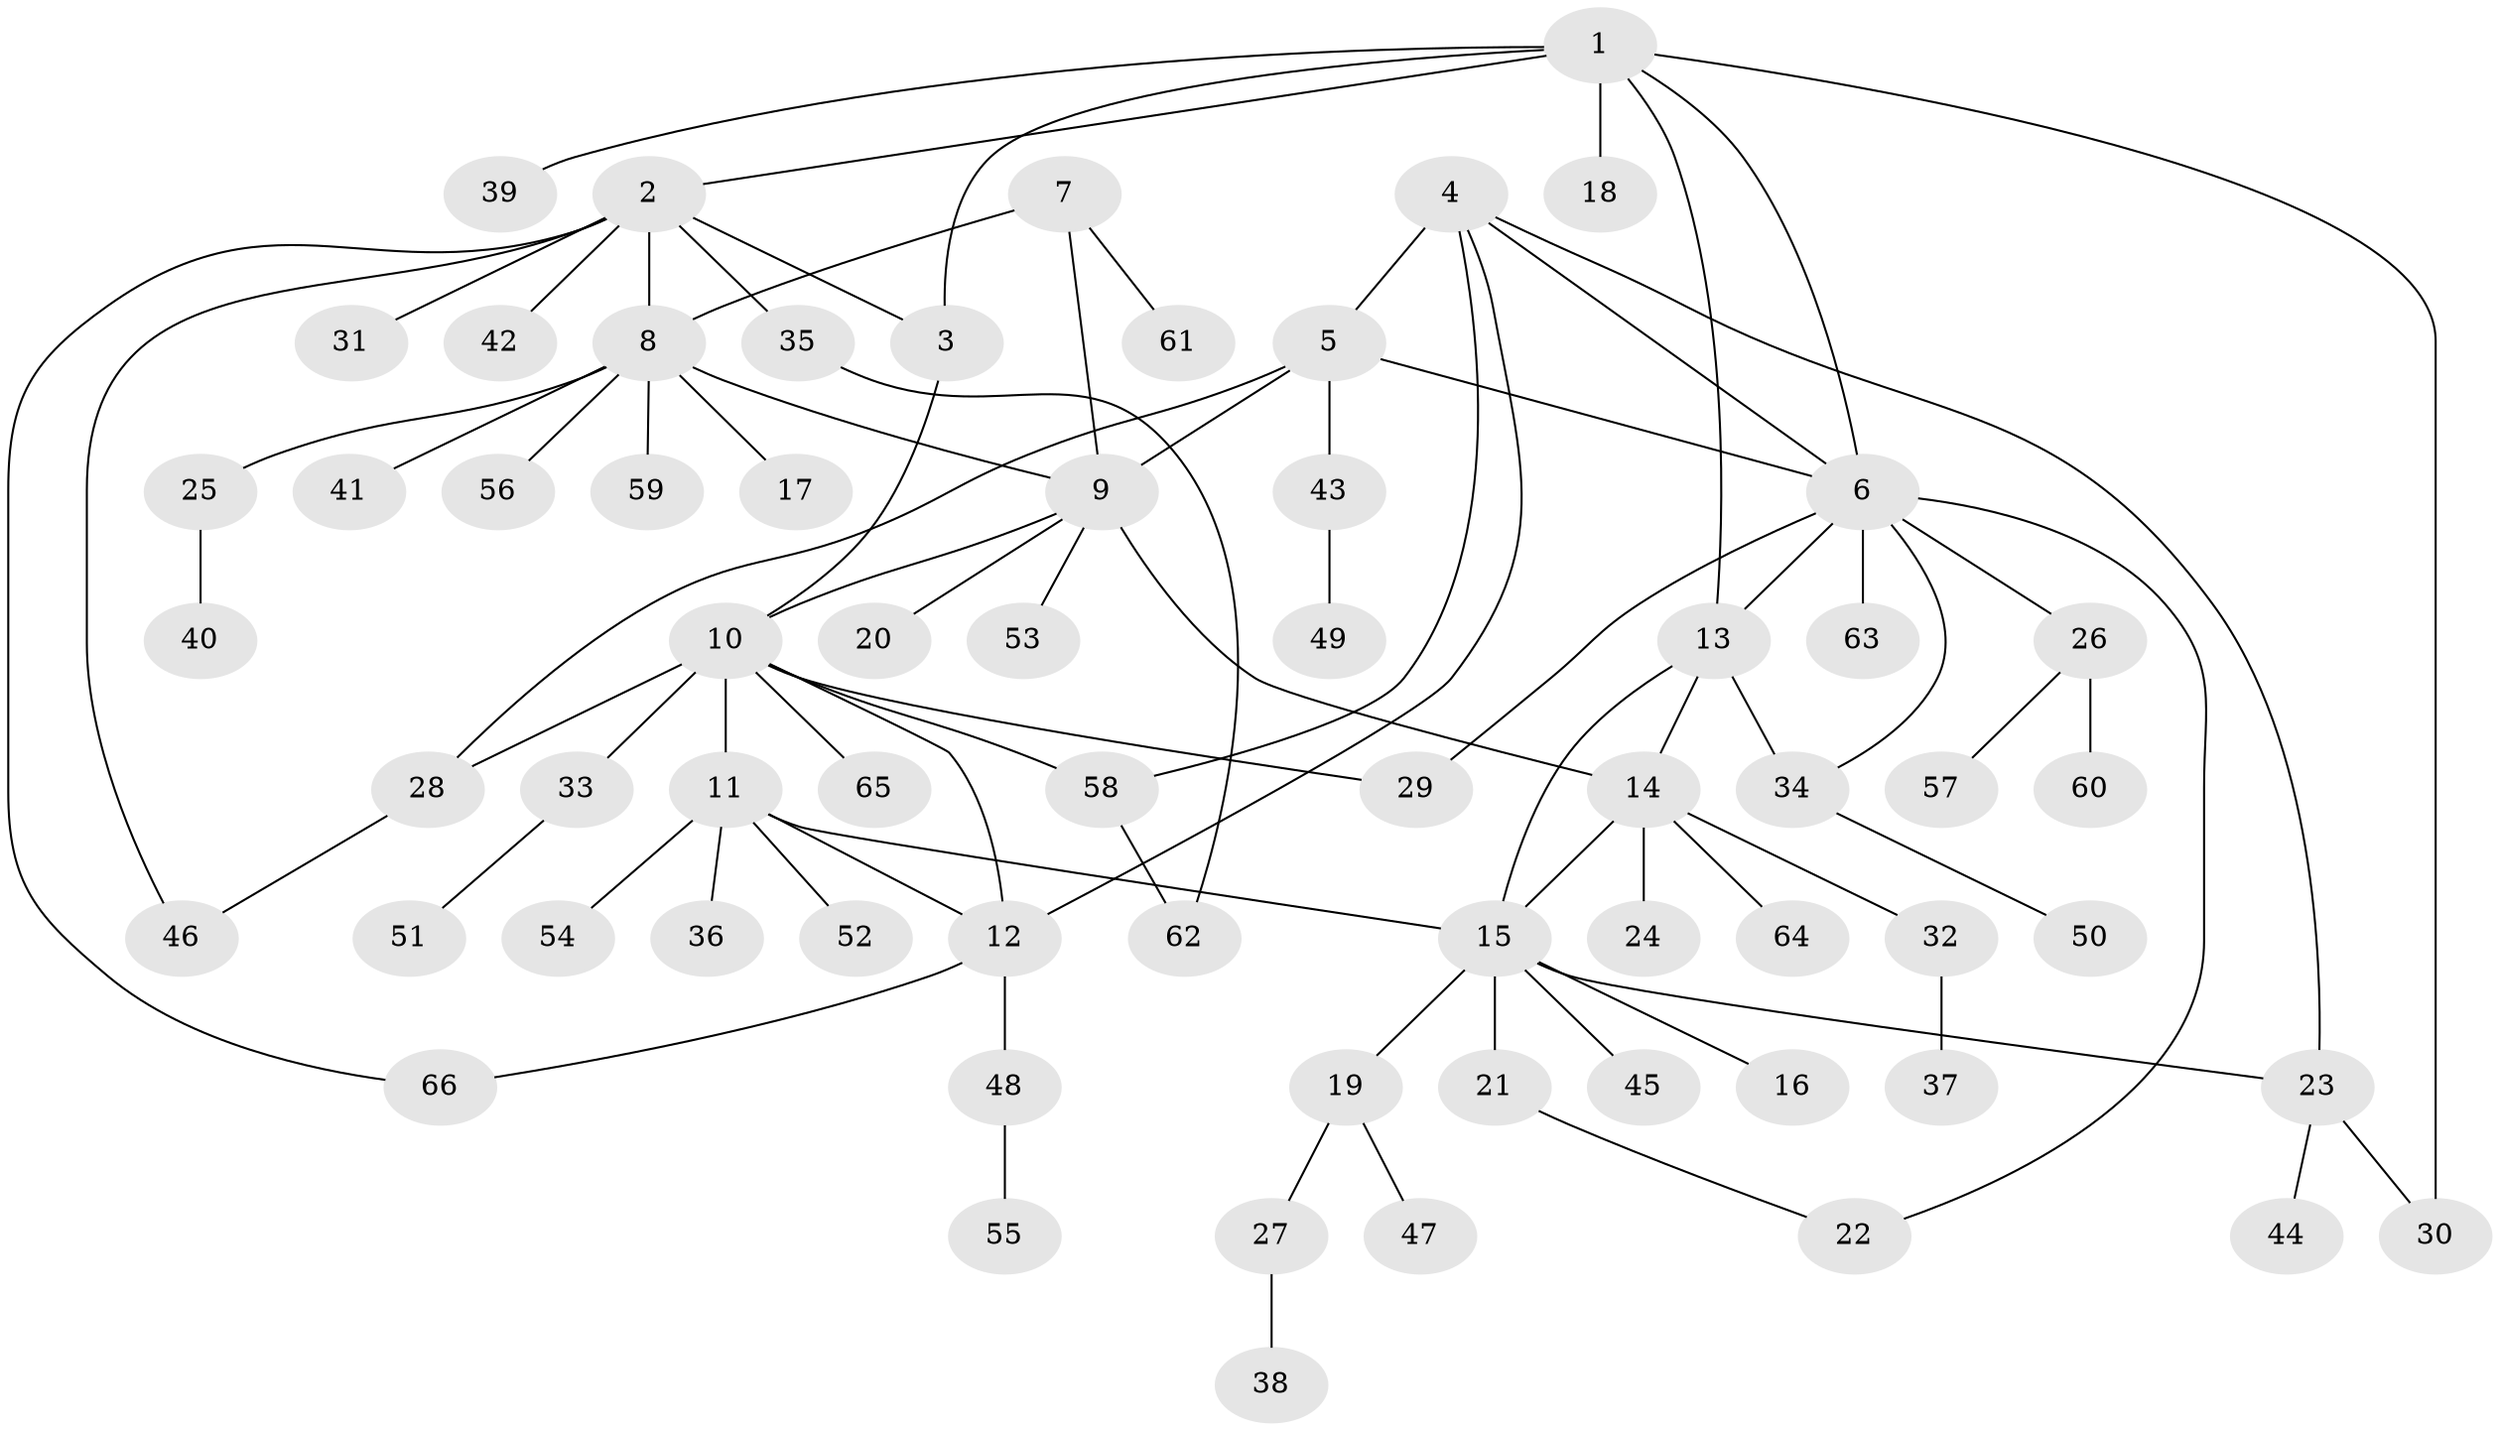 // coarse degree distribution, {5: 0.07692307692307693, 7: 0.07692307692307693, 1: 0.717948717948718, 10: 0.02564102564102564, 2: 0.05128205128205128, 3: 0.02564102564102564, 11: 0.02564102564102564}
// Generated by graph-tools (version 1.1) at 2025/58/03/04/25 21:58:33]
// undirected, 66 vertices, 86 edges
graph export_dot {
graph [start="1"]
  node [color=gray90,style=filled];
  1;
  2;
  3;
  4;
  5;
  6;
  7;
  8;
  9;
  10;
  11;
  12;
  13;
  14;
  15;
  16;
  17;
  18;
  19;
  20;
  21;
  22;
  23;
  24;
  25;
  26;
  27;
  28;
  29;
  30;
  31;
  32;
  33;
  34;
  35;
  36;
  37;
  38;
  39;
  40;
  41;
  42;
  43;
  44;
  45;
  46;
  47;
  48;
  49;
  50;
  51;
  52;
  53;
  54;
  55;
  56;
  57;
  58;
  59;
  60;
  61;
  62;
  63;
  64;
  65;
  66;
  1 -- 2;
  1 -- 3;
  1 -- 6;
  1 -- 13;
  1 -- 18;
  1 -- 30;
  1 -- 39;
  2 -- 3;
  2 -- 8;
  2 -- 31;
  2 -- 35;
  2 -- 42;
  2 -- 46;
  2 -- 66;
  3 -- 10;
  4 -- 5;
  4 -- 6;
  4 -- 12;
  4 -- 23;
  4 -- 58;
  5 -- 6;
  5 -- 9;
  5 -- 28;
  5 -- 43;
  6 -- 13;
  6 -- 22;
  6 -- 26;
  6 -- 29;
  6 -- 34;
  6 -- 63;
  7 -- 8;
  7 -- 9;
  7 -- 61;
  8 -- 9;
  8 -- 17;
  8 -- 25;
  8 -- 41;
  8 -- 56;
  8 -- 59;
  9 -- 10;
  9 -- 14;
  9 -- 20;
  9 -- 53;
  10 -- 11;
  10 -- 12;
  10 -- 28;
  10 -- 29;
  10 -- 33;
  10 -- 58;
  10 -- 65;
  11 -- 12;
  11 -- 15;
  11 -- 36;
  11 -- 52;
  11 -- 54;
  12 -- 48;
  12 -- 66;
  13 -- 14;
  13 -- 15;
  13 -- 34;
  14 -- 15;
  14 -- 24;
  14 -- 32;
  14 -- 64;
  15 -- 16;
  15 -- 19;
  15 -- 21;
  15 -- 23;
  15 -- 45;
  19 -- 27;
  19 -- 47;
  21 -- 22;
  23 -- 30;
  23 -- 44;
  25 -- 40;
  26 -- 57;
  26 -- 60;
  27 -- 38;
  28 -- 46;
  32 -- 37;
  33 -- 51;
  34 -- 50;
  35 -- 62;
  43 -- 49;
  48 -- 55;
  58 -- 62;
}
